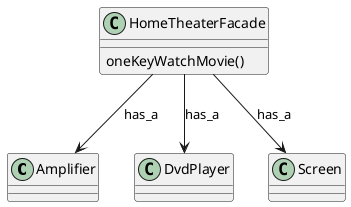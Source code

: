 @startuml

class Amplifier
class DvdPlayer
class Screen
class HomeTheaterFacade {
  oneKeyWatchMovie()
}

HomeTheaterFacade --> Amplifier : has_a
HomeTheaterFacade --> DvdPlayer : has_a
HomeTheaterFacade --> Screen    : has_a
@enduml
